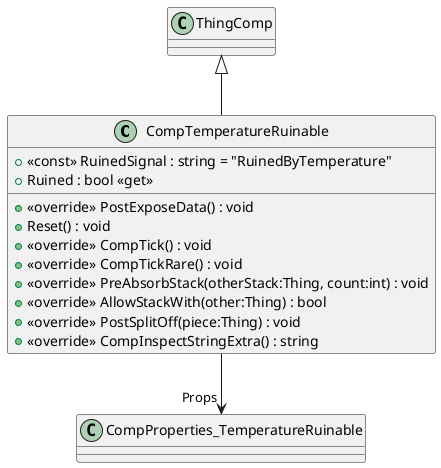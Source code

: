 @startuml
class CompTemperatureRuinable {
    + <<const>> RuinedSignal : string = "RuinedByTemperature"
    + Ruined : bool <<get>>
    + <<override>> PostExposeData() : void
    + Reset() : void
    + <<override>> CompTick() : void
    + <<override>> CompTickRare() : void
    + <<override>> PreAbsorbStack(otherStack:Thing, count:int) : void
    + <<override>> AllowStackWith(other:Thing) : bool
    + <<override>> PostSplitOff(piece:Thing) : void
    + <<override>> CompInspectStringExtra() : string
}
ThingComp <|-- CompTemperatureRuinable
CompTemperatureRuinable --> "Props" CompProperties_TemperatureRuinable
@enduml
